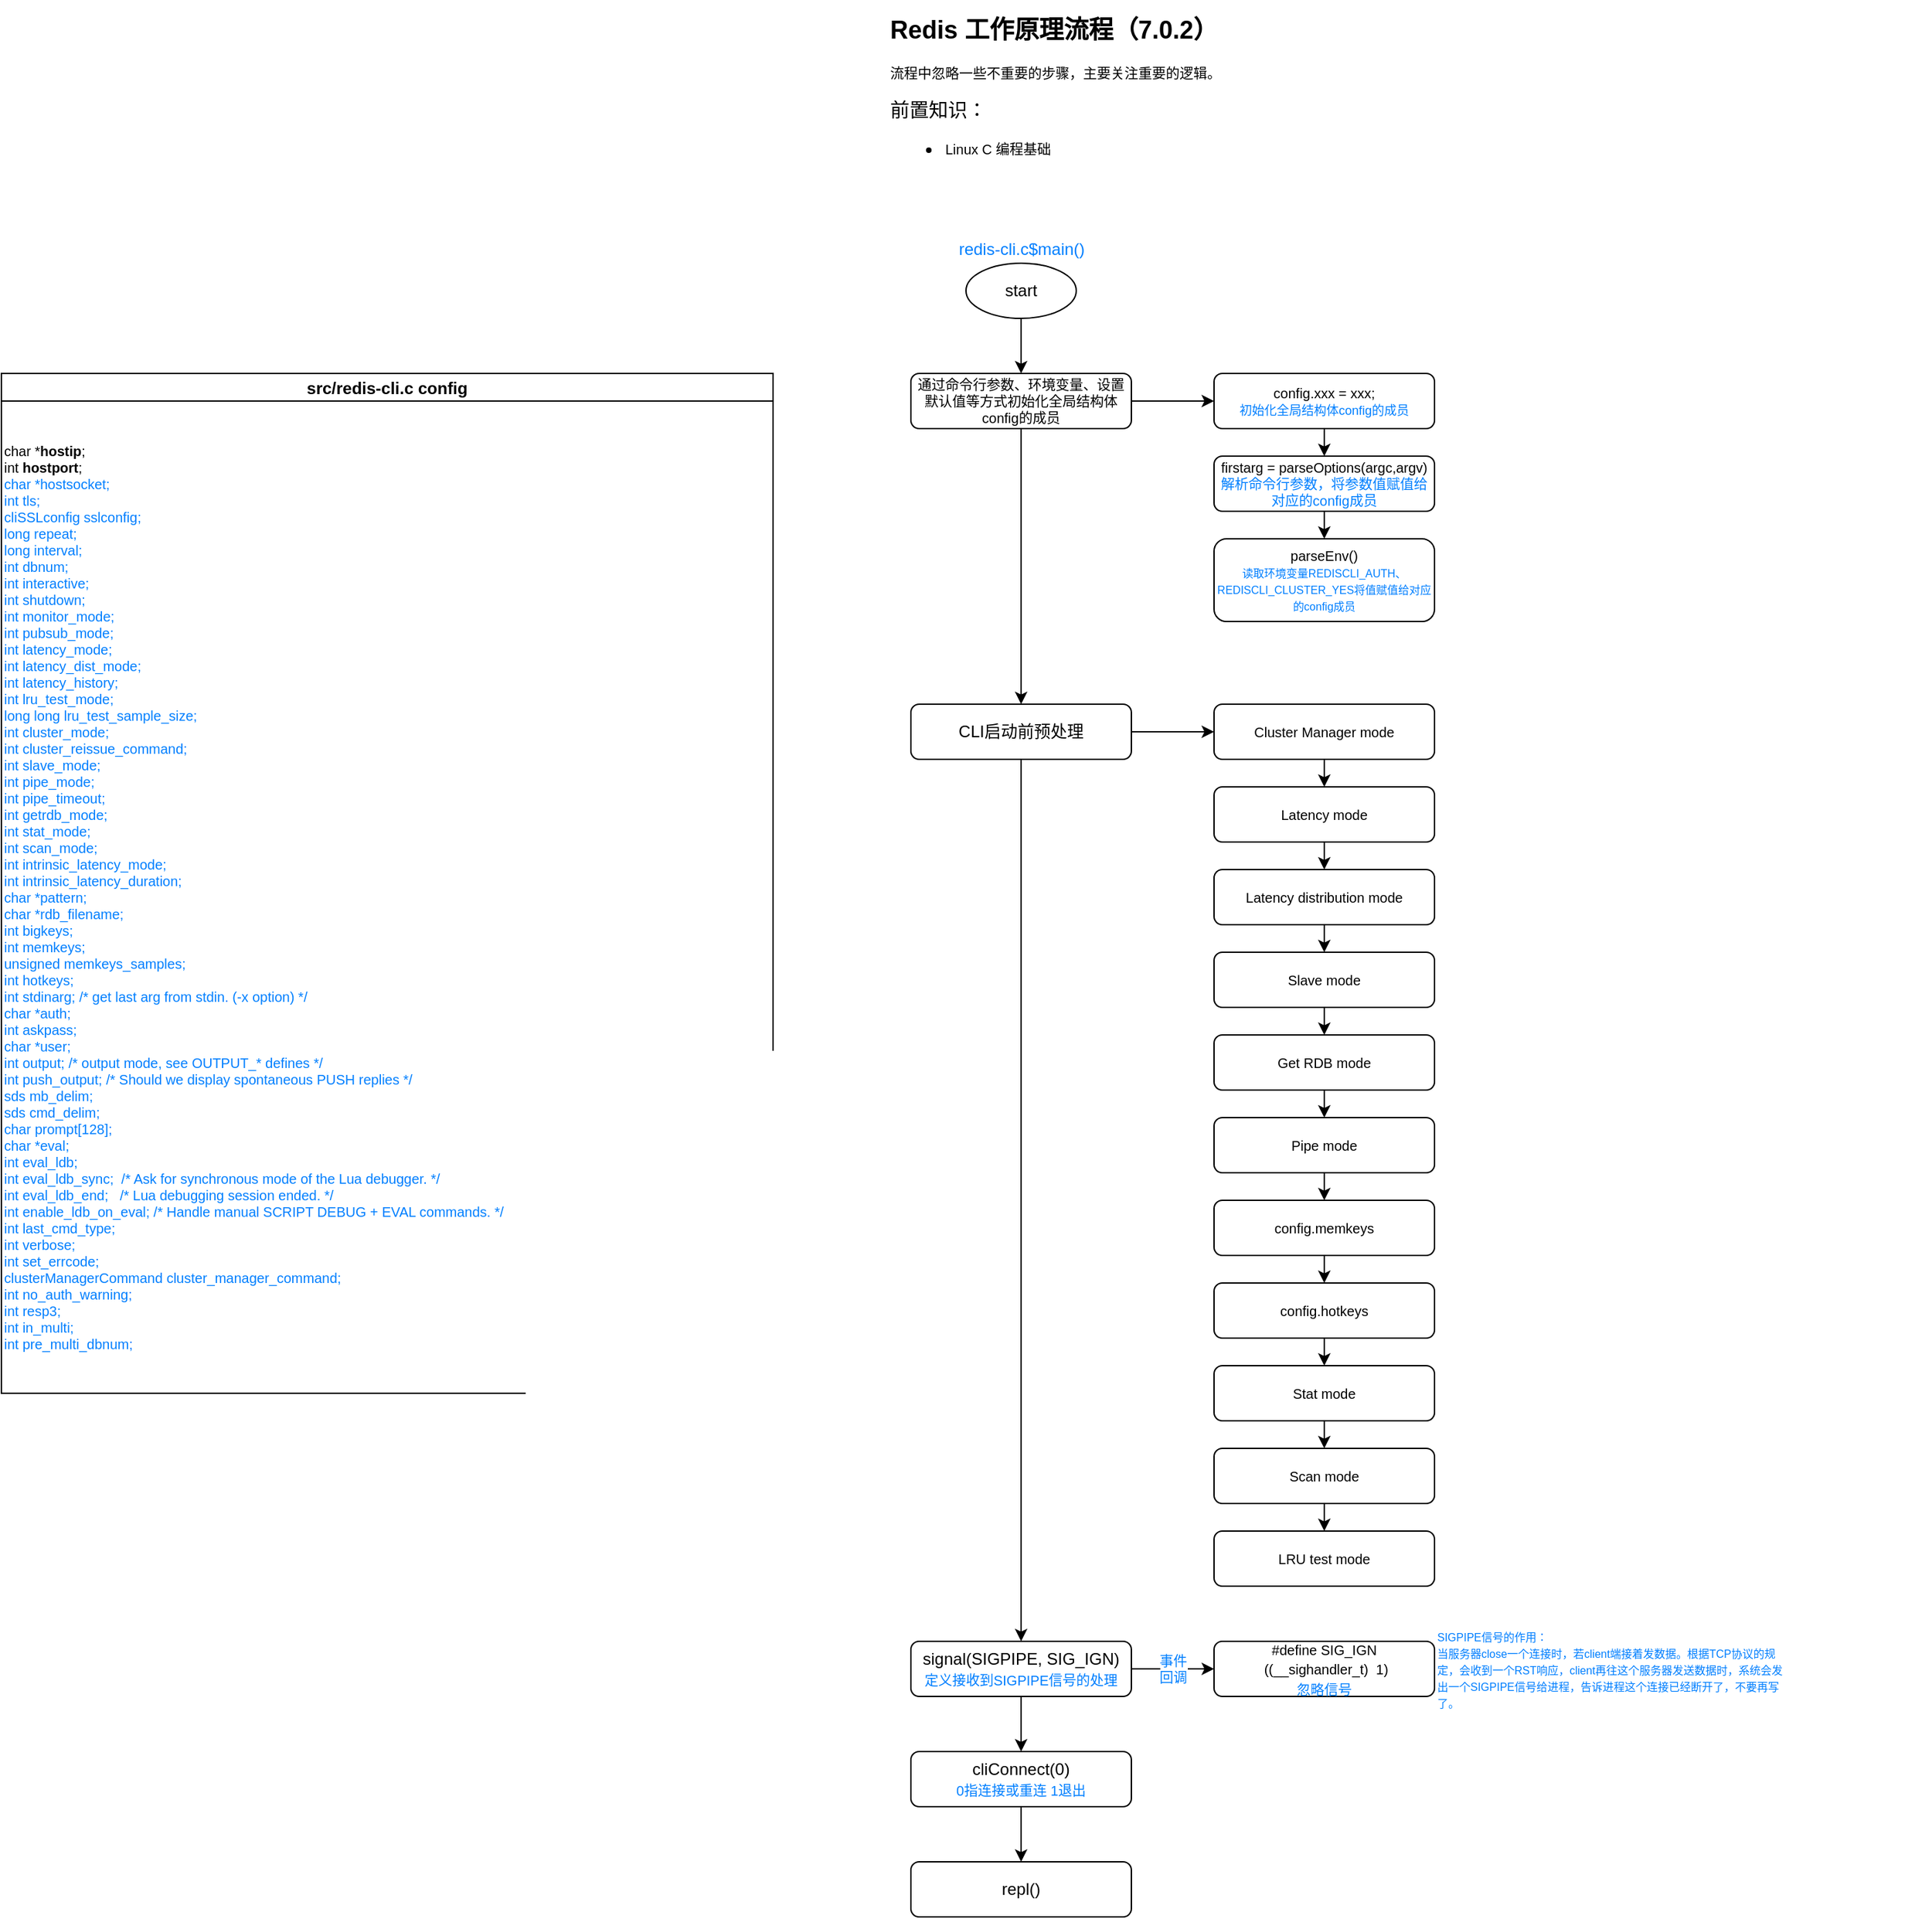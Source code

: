 <mxfile version="16.1.2" type="device"><diagram id="tLHoaD5JjfJZB9Y9MGtr" name="第 1 页"><mxGraphModel dx="1925" dy="689" grid="1" gridSize="10" guides="1" tooltips="1" connect="1" arrows="1" fold="1" page="1" pageScale="1" pageWidth="827" pageHeight="1169" math="0" shadow="0"><root><mxCell id="0"/><mxCell id="1" parent="0"/><mxCell id="h2xVOpv2UwFSZ0rIkVq2-1" value="&lt;h1 style=&quot;font-size: 18px&quot;&gt;&lt;font style=&quot;font-size: 18px&quot;&gt;Redis 工作原理流程（7.0.2）&lt;/font&gt;&lt;/h1&gt;&lt;div&gt;&lt;font style=&quot;font-size: 10px&quot;&gt;流程中忽略一些不重要的步骤，主要关注重要的逻辑。&lt;/font&gt;&lt;/div&gt;&lt;p&gt;&lt;font style=&quot;font-size: 14px&quot;&gt;前置知识：&lt;/font&gt;&lt;/p&gt;&lt;ul&gt;&lt;li&gt;&lt;font style=&quot;font-size: 10px&quot;&gt;Linux C 编程基础&lt;/font&gt;&lt;/li&gt;&lt;/ul&gt;&lt;p&gt;&lt;/p&gt;" style="text;html=1;strokeColor=none;fillColor=none;spacing=5;spacingTop=-20;whiteSpace=wrap;overflow=hidden;rounded=0;" vertex="1" parent="1"><mxGeometry x="40" y="19" width="760" height="161" as="geometry"/></mxCell><mxCell id="h2xVOpv2UwFSZ0rIkVq2-2" value="" style="edgeStyle=orthogonalEdgeStyle;rounded=0;orthogonalLoop=1;jettySize=auto;html=1;curved=1;" edge="1" parent="1" source="h2xVOpv2UwFSZ0rIkVq2-3" target="h2xVOpv2UwFSZ0rIkVq2-4"><mxGeometry relative="1" as="geometry"/></mxCell><mxCell id="h2xVOpv2UwFSZ0rIkVq2-3" value="start" style="ellipse;whiteSpace=wrap;html=1;" vertex="1" parent="1"><mxGeometry x="100" y="200" width="80" height="40" as="geometry"/></mxCell><mxCell id="h2xVOpv2UwFSZ0rIkVq2-17" style="edgeStyle=orthogonalEdgeStyle;curved=1;rounded=0;orthogonalLoop=1;jettySize=auto;html=1;exitX=1;exitY=0.5;exitDx=0;exitDy=0;entryX=0;entryY=0.5;entryDx=0;entryDy=0;fontSize=8;fontColor=#007FFF;" edge="1" parent="1" source="h2xVOpv2UwFSZ0rIkVq2-4" target="h2xVOpv2UwFSZ0rIkVq2-13"><mxGeometry relative="1" as="geometry"/></mxCell><mxCell id="h2xVOpv2UwFSZ0rIkVq2-19" value="" style="edgeStyle=orthogonalEdgeStyle;curved=1;rounded=0;orthogonalLoop=1;jettySize=auto;html=1;fontSize=10;fontColor=#000000;" edge="1" parent="1" source="h2xVOpv2UwFSZ0rIkVq2-4" target="h2xVOpv2UwFSZ0rIkVq2-18"><mxGeometry relative="1" as="geometry"/></mxCell><mxCell id="h2xVOpv2UwFSZ0rIkVq2-4" value="&lt;font style=&quot;font-size: 10px&quot;&gt;通过命令行参数、环境变量、设置默认值等方式&lt;font style=&quot;font-size: 10px&quot;&gt;初始化全局结构体config的成员&lt;/font&gt;&lt;/font&gt;" style="rounded=1;whiteSpace=wrap;html=1;fontSize=10;" vertex="1" parent="1"><mxGeometry x="60" y="280" width="160" height="40" as="geometry"/></mxCell><mxCell id="h2xVOpv2UwFSZ0rIkVq2-5" value="&lt;font color=&quot;#007fff&quot;&gt;redis-cli.c$main()&lt;/font&gt;" style="text;html=1;align=center;verticalAlign=middle;resizable=0;points=[];autosize=1;strokeColor=none;fillColor=none;" vertex="1" parent="1"><mxGeometry x="85" y="180" width="110" height="20" as="geometry"/></mxCell><mxCell id="h2xVOpv2UwFSZ0rIkVq2-6" value="src/redis-cli.c config" style="swimlane;startSize=20;" vertex="1" parent="1"><mxGeometry x="-600" y="280" width="560" height="740" as="geometry"/></mxCell><mxCell id="h2xVOpv2UwFSZ0rIkVq2-7" value="&lt;div&gt;char *&lt;b&gt;hostip&lt;/b&gt;;&lt;/div&gt;&lt;div&gt;int &lt;b&gt;hostport&lt;/b&gt;;&lt;/div&gt;&lt;div&gt;&lt;font color=&quot;#007fff&quot;&gt;char *hostsocket;&lt;/font&gt;&lt;/div&gt;&lt;div&gt;&lt;font color=&quot;#007fff&quot;&gt;int tls;&lt;/font&gt;&lt;/div&gt;&lt;div&gt;&lt;font color=&quot;#007fff&quot;&gt;cliSSLconfig sslconfig;&lt;/font&gt;&lt;/div&gt;&lt;div&gt;&lt;font color=&quot;#007fff&quot;&gt;long repeat;&lt;/font&gt;&lt;/div&gt;&lt;div&gt;&lt;font color=&quot;#007fff&quot;&gt;long interval;&lt;/font&gt;&lt;/div&gt;&lt;div&gt;&lt;font color=&quot;#007fff&quot;&gt;int dbnum;&lt;/font&gt;&lt;/div&gt;&lt;div&gt;&lt;font color=&quot;#007fff&quot;&gt;int interactive;&lt;/font&gt;&lt;/div&gt;&lt;div&gt;&lt;font color=&quot;#007fff&quot;&gt;int shutdown;&lt;/font&gt;&lt;/div&gt;&lt;div&gt;&lt;font color=&quot;#007fff&quot;&gt;int monitor_mode;&lt;/font&gt;&lt;/div&gt;&lt;div&gt;&lt;font color=&quot;#007fff&quot;&gt;int pubsub_mode;&lt;/font&gt;&lt;/div&gt;&lt;div&gt;&lt;font color=&quot;#007fff&quot;&gt;int latency_mode;&lt;/font&gt;&lt;/div&gt;&lt;div&gt;&lt;font color=&quot;#007fff&quot;&gt;int latency_dist_mode;&lt;/font&gt;&lt;/div&gt;&lt;div&gt;&lt;font color=&quot;#007fff&quot;&gt;int latency_history;&lt;/font&gt;&lt;/div&gt;&lt;div&gt;&lt;font color=&quot;#007fff&quot;&gt;int lru_test_mode;&lt;/font&gt;&lt;/div&gt;&lt;div&gt;&lt;font color=&quot;#007fff&quot;&gt;long long lru_test_sample_size;&lt;/font&gt;&lt;/div&gt;&lt;div&gt;&lt;font color=&quot;#007fff&quot;&gt;int cluster_mode;&lt;/font&gt;&lt;/div&gt;&lt;div&gt;&lt;font color=&quot;#007fff&quot;&gt;int cluster_reissue_command;&lt;/font&gt;&lt;/div&gt;&lt;div&gt;&lt;font color=&quot;#007fff&quot;&gt;int slave_mode;&lt;/font&gt;&lt;/div&gt;&lt;div&gt;&lt;font color=&quot;#007fff&quot;&gt;int pipe_mode;&lt;/font&gt;&lt;/div&gt;&lt;div&gt;&lt;font color=&quot;#007fff&quot;&gt;int pipe_timeout;&lt;/font&gt;&lt;/div&gt;&lt;div&gt;&lt;font color=&quot;#007fff&quot;&gt;int getrdb_mode;&lt;/font&gt;&lt;/div&gt;&lt;div&gt;&lt;font color=&quot;#007fff&quot;&gt;int stat_mode;&lt;/font&gt;&lt;/div&gt;&lt;div&gt;&lt;font color=&quot;#007fff&quot;&gt;int scan_mode;&lt;/font&gt;&lt;/div&gt;&lt;div&gt;&lt;font color=&quot;#007fff&quot;&gt;int intrinsic_latency_mode;&lt;/font&gt;&lt;/div&gt;&lt;div&gt;&lt;font color=&quot;#007fff&quot;&gt;int intrinsic_latency_duration;&lt;/font&gt;&lt;/div&gt;&lt;div&gt;&lt;font color=&quot;#007fff&quot;&gt;char *pattern;&lt;/font&gt;&lt;/div&gt;&lt;div&gt;&lt;font color=&quot;#007fff&quot;&gt;char *rdb_filename;&lt;/font&gt;&lt;/div&gt;&lt;div&gt;&lt;font color=&quot;#007fff&quot;&gt;int bigkeys;&lt;/font&gt;&lt;/div&gt;&lt;div&gt;&lt;font color=&quot;#007fff&quot;&gt;int memkeys;&lt;/font&gt;&lt;/div&gt;&lt;div&gt;&lt;font color=&quot;#007fff&quot;&gt;unsigned memkeys_samples;&lt;/font&gt;&lt;/div&gt;&lt;div&gt;&lt;font color=&quot;#007fff&quot;&gt;int hotkeys;&lt;/font&gt;&lt;/div&gt;&lt;div&gt;&lt;font color=&quot;#007fff&quot;&gt;int stdinarg; /* get last arg from stdin. (-x option) */&lt;/font&gt;&lt;/div&gt;&lt;div&gt;&lt;font color=&quot;#007fff&quot;&gt;char *auth;&lt;/font&gt;&lt;/div&gt;&lt;div&gt;&lt;font color=&quot;#007fff&quot;&gt;int askpass;&lt;/font&gt;&lt;/div&gt;&lt;div&gt;&lt;font color=&quot;#007fff&quot;&gt;char *user;&lt;/font&gt;&lt;/div&gt;&lt;div&gt;&lt;font color=&quot;#007fff&quot;&gt;int output; /* output mode, see OUTPUT_* defines */&lt;/font&gt;&lt;/div&gt;&lt;div&gt;&lt;font color=&quot;#007fff&quot;&gt;int push_output; /* Should we display spontaneous PUSH replies */&lt;/font&gt;&lt;/div&gt;&lt;div&gt;&lt;font color=&quot;#007fff&quot;&gt;sds mb_delim;&lt;/font&gt;&lt;/div&gt;&lt;div&gt;&lt;font color=&quot;#007fff&quot;&gt;sds cmd_delim;&lt;/font&gt;&lt;/div&gt;&lt;div&gt;&lt;font color=&quot;#007fff&quot;&gt;char prompt[128];&lt;/font&gt;&lt;/div&gt;&lt;div&gt;&lt;font color=&quot;#007fff&quot;&gt;char *eval;&lt;/font&gt;&lt;/div&gt;&lt;div&gt;&lt;font color=&quot;#007fff&quot;&gt;int eval_ldb;&lt;/font&gt;&lt;/div&gt;&lt;div&gt;&lt;font color=&quot;#007fff&quot;&gt;int eval_ldb_sync;&amp;nbsp; /* Ask for synchronous mode of the Lua debugger. */&lt;/font&gt;&lt;/div&gt;&lt;div&gt;&lt;font color=&quot;#007fff&quot;&gt;int eval_ldb_end;&amp;nbsp; &amp;nbsp;/* Lua debugging session ended. */&lt;/font&gt;&lt;/div&gt;&lt;div&gt;&lt;font color=&quot;#007fff&quot;&gt;int enable_ldb_on_eval; /* Handle manual SCRIPT DEBUG + EVAL commands. */&lt;/font&gt;&lt;/div&gt;&lt;div&gt;&lt;font color=&quot;#007fff&quot;&gt;int last_cmd_type;&lt;/font&gt;&lt;/div&gt;&lt;div&gt;&lt;font color=&quot;#007fff&quot;&gt;int verbose;&lt;/font&gt;&lt;/div&gt;&lt;div&gt;&lt;font color=&quot;#007fff&quot;&gt;int set_errcode;&lt;/font&gt;&lt;/div&gt;&lt;div&gt;&lt;font color=&quot;#007fff&quot;&gt;clusterManagerCommand cluster_manager_command;&lt;/font&gt;&lt;/div&gt;&lt;div&gt;&lt;font color=&quot;#007fff&quot;&gt;int no_auth_warning;&lt;/font&gt;&lt;/div&gt;&lt;div&gt;&lt;font color=&quot;#007fff&quot;&gt;int resp3;&lt;/font&gt;&lt;/div&gt;&lt;div&gt;&lt;font color=&quot;#007fff&quot;&gt;int in_multi;&lt;/font&gt;&lt;/div&gt;&lt;div&gt;&lt;font color=&quot;#007fff&quot;&gt;int pre_multi_dbnum;&lt;/font&gt;&lt;/div&gt;" style="text;html=1;strokeColor=none;fillColor=none;align=left;verticalAlign=middle;whiteSpace=wrap;rounded=0;fontSize=10;" vertex="1" parent="h2xVOpv2UwFSZ0rIkVq2-6"><mxGeometry y="20" width="560" height="720" as="geometry"/></mxCell><mxCell id="h2xVOpv2UwFSZ0rIkVq2-12" value="" style="edgeStyle=orthogonalEdgeStyle;rounded=0;orthogonalLoop=1;jettySize=auto;html=1;fontSize=9;fontColor=#000000;curved=1;" edge="1" parent="1" source="h2xVOpv2UwFSZ0rIkVq2-13" target="h2xVOpv2UwFSZ0rIkVq2-15"><mxGeometry relative="1" as="geometry"/></mxCell><mxCell id="h2xVOpv2UwFSZ0rIkVq2-13" value="config.xxx = xxx;&lt;br&gt;&lt;font color=&quot;#007fff&quot; style=&quot;font-size: 9px&quot;&gt;初始化全局结构体config的成员&lt;/font&gt;" style="rounded=1;whiteSpace=wrap;html=1;fontSize=10;" vertex="1" parent="1"><mxGeometry x="280" y="280" width="160" height="40" as="geometry"/></mxCell><mxCell id="h2xVOpv2UwFSZ0rIkVq2-14" value="" style="edgeStyle=orthogonalEdgeStyle;curved=1;rounded=0;orthogonalLoop=1;jettySize=auto;html=1;fontSize=9;fontColor=#007FFF;" edge="1" parent="1" source="h2xVOpv2UwFSZ0rIkVq2-15" target="h2xVOpv2UwFSZ0rIkVq2-16"><mxGeometry relative="1" as="geometry"/></mxCell><mxCell id="h2xVOpv2UwFSZ0rIkVq2-15" value="firstarg = parseOptions(argc,argv)&lt;br&gt;&lt;font color=&quot;#007fff&quot;&gt;解析命令行参数，将参数值赋值给对应的config成员&lt;/font&gt;" style="rounded=1;whiteSpace=wrap;html=1;fontSize=10;" vertex="1" parent="1"><mxGeometry x="280" y="340" width="160" height="40" as="geometry"/></mxCell><mxCell id="h2xVOpv2UwFSZ0rIkVq2-16" value="parseEnv()&lt;br&gt;&lt;font color=&quot;#007fff&quot; style=&quot;font-size: 8px&quot;&gt;读取环境变量REDISCLI_AUTH、REDISCLI_CLUSTER_YES&lt;/font&gt;&lt;font color=&quot;#007fff&quot;&gt;&lt;span style=&quot;font-size: 8px&quot;&gt;将值赋值给对应的config成员&lt;/span&gt;&lt;/font&gt;" style="rounded=1;whiteSpace=wrap;html=1;fontSize=10;" vertex="1" parent="1"><mxGeometry x="280" y="400" width="160" height="60" as="geometry"/></mxCell><mxCell id="h2xVOpv2UwFSZ0rIkVq2-21" value="" style="edgeStyle=orthogonalEdgeStyle;curved=1;rounded=0;orthogonalLoop=1;jettySize=auto;html=1;fontSize=10;fontColor=#000000;" edge="1" parent="1" source="h2xVOpv2UwFSZ0rIkVq2-18" target="h2xVOpv2UwFSZ0rIkVq2-20"><mxGeometry relative="1" as="geometry"/></mxCell><mxCell id="h2xVOpv2UwFSZ0rIkVq2-33" value="" style="edgeStyle=orthogonalEdgeStyle;curved=1;rounded=0;orthogonalLoop=1;jettySize=auto;html=1;fontSize=10;fontColor=#000000;" edge="1" parent="1" source="h2xVOpv2UwFSZ0rIkVq2-18" target="h2xVOpv2UwFSZ0rIkVq2-32"><mxGeometry relative="1" as="geometry"/></mxCell><mxCell id="h2xVOpv2UwFSZ0rIkVq2-18" value="CLI启动前预处理" style="rounded=1;whiteSpace=wrap;html=1;fontSize=12;" vertex="1" parent="1"><mxGeometry x="60" y="520" width="160" height="40" as="geometry"/></mxCell><mxCell id="h2xVOpv2UwFSZ0rIkVq2-23" value="" style="edgeStyle=orthogonalEdgeStyle;curved=1;rounded=0;orthogonalLoop=1;jettySize=auto;html=1;fontSize=10;fontColor=#000000;" edge="1" parent="1" source="h2xVOpv2UwFSZ0rIkVq2-20" target="h2xVOpv2UwFSZ0rIkVq2-22"><mxGeometry relative="1" as="geometry"/></mxCell><mxCell id="h2xVOpv2UwFSZ0rIkVq2-20" value="Cluster Manager mode" style="rounded=1;whiteSpace=wrap;html=1;fontSize=10;" vertex="1" parent="1"><mxGeometry x="280" y="520" width="160" height="40" as="geometry"/></mxCell><mxCell id="h2xVOpv2UwFSZ0rIkVq2-25" value="" style="edgeStyle=orthogonalEdgeStyle;curved=1;rounded=0;orthogonalLoop=1;jettySize=auto;html=1;fontSize=10;fontColor=#000000;" edge="1" parent="1" source="h2xVOpv2UwFSZ0rIkVq2-22" target="h2xVOpv2UwFSZ0rIkVq2-24"><mxGeometry relative="1" as="geometry"/></mxCell><mxCell id="h2xVOpv2UwFSZ0rIkVq2-22" value="Latency mode" style="rounded=1;whiteSpace=wrap;html=1;fontSize=10;" vertex="1" parent="1"><mxGeometry x="280" y="580" width="160" height="40" as="geometry"/></mxCell><mxCell id="h2xVOpv2UwFSZ0rIkVq2-27" value="" style="edgeStyle=orthogonalEdgeStyle;curved=1;rounded=0;orthogonalLoop=1;jettySize=auto;html=1;fontSize=10;fontColor=#000000;" edge="1" parent="1" source="h2xVOpv2UwFSZ0rIkVq2-24" target="h2xVOpv2UwFSZ0rIkVq2-26"><mxGeometry relative="1" as="geometry"/></mxCell><mxCell id="h2xVOpv2UwFSZ0rIkVq2-24" value="Latency distribution mode" style="rounded=1;whiteSpace=wrap;html=1;fontSize=10;" vertex="1" parent="1"><mxGeometry x="280" y="640" width="160" height="40" as="geometry"/></mxCell><mxCell id="h2xVOpv2UwFSZ0rIkVq2-29" value="" style="edgeStyle=orthogonalEdgeStyle;curved=1;rounded=0;orthogonalLoop=1;jettySize=auto;html=1;fontSize=10;fontColor=#000000;" edge="1" parent="1" source="h2xVOpv2UwFSZ0rIkVq2-26" target="h2xVOpv2UwFSZ0rIkVq2-28"><mxGeometry relative="1" as="geometry"/></mxCell><mxCell id="h2xVOpv2UwFSZ0rIkVq2-26" value="Slave mode" style="rounded=1;whiteSpace=wrap;html=1;fontSize=10;" vertex="1" parent="1"><mxGeometry x="280" y="700" width="160" height="40" as="geometry"/></mxCell><mxCell id="h2xVOpv2UwFSZ0rIkVq2-31" value="" style="edgeStyle=orthogonalEdgeStyle;curved=1;rounded=0;orthogonalLoop=1;jettySize=auto;html=1;fontSize=10;fontColor=#000000;" edge="1" parent="1" source="h2xVOpv2UwFSZ0rIkVq2-28" target="h2xVOpv2UwFSZ0rIkVq2-30"><mxGeometry relative="1" as="geometry"/></mxCell><mxCell id="h2xVOpv2UwFSZ0rIkVq2-28" value="Get RDB mode" style="rounded=1;whiteSpace=wrap;html=1;fontSize=10;" vertex="1" parent="1"><mxGeometry x="280" y="760" width="160" height="40" as="geometry"/></mxCell><mxCell id="h2xVOpv2UwFSZ0rIkVq2-44" style="edgeStyle=orthogonalEdgeStyle;curved=1;rounded=0;orthogonalLoop=1;jettySize=auto;html=1;exitX=0.5;exitY=1;exitDx=0;exitDy=0;fontSize=10;fontColor=#000000;" edge="1" parent="1" source="h2xVOpv2UwFSZ0rIkVq2-30" target="h2xVOpv2UwFSZ0rIkVq2-42"><mxGeometry relative="1" as="geometry"/></mxCell><mxCell id="h2xVOpv2UwFSZ0rIkVq2-30" value="Pipe mode" style="rounded=1;whiteSpace=wrap;html=1;fontSize=10;" vertex="1" parent="1"><mxGeometry x="280" y="820" width="160" height="40" as="geometry"/></mxCell><mxCell id="h2xVOpv2UwFSZ0rIkVq2-35" value="" style="edgeStyle=orthogonalEdgeStyle;curved=1;rounded=0;orthogonalLoop=1;jettySize=auto;html=1;fontSize=10;fontColor=#000000;" edge="1" parent="1" source="h2xVOpv2UwFSZ0rIkVq2-32" target="h2xVOpv2UwFSZ0rIkVq2-34"><mxGeometry relative="1" as="geometry"/></mxCell><mxCell id="h2xVOpv2UwFSZ0rIkVq2-54" value="事件&lt;br&gt;回调" style="edgeStyle=orthogonalEdgeStyle;curved=1;rounded=0;orthogonalLoop=1;jettySize=auto;html=1;fontSize=10;fontColor=#007FFF;" edge="1" parent="1" source="h2xVOpv2UwFSZ0rIkVq2-32" target="h2xVOpv2UwFSZ0rIkVq2-53"><mxGeometry relative="1" as="geometry"/></mxCell><mxCell id="h2xVOpv2UwFSZ0rIkVq2-32" value="signal(SIGPIPE, SIG_IGN)&lt;br&gt;&lt;font color=&quot;#007fff&quot; style=&quot;font-size: 10px&quot;&gt;定义接收到SIGPIPE信号的处理&lt;/font&gt;" style="rounded=1;whiteSpace=wrap;html=1;fontSize=12;" vertex="1" parent="1"><mxGeometry x="60" y="1200" width="160" height="40" as="geometry"/></mxCell><mxCell id="h2xVOpv2UwFSZ0rIkVq2-50" value="" style="edgeStyle=orthogonalEdgeStyle;curved=1;rounded=0;orthogonalLoop=1;jettySize=auto;html=1;fontSize=10;fontColor=#000000;" edge="1" parent="1" source="h2xVOpv2UwFSZ0rIkVq2-34" target="h2xVOpv2UwFSZ0rIkVq2-49"><mxGeometry relative="1" as="geometry"/></mxCell><mxCell id="h2xVOpv2UwFSZ0rIkVq2-34" value="cliConnect(0)&lt;br&gt;&lt;font color=&quot;#007fff&quot; style=&quot;font-size: 10px&quot;&gt;0指连接或重连 1退出&lt;/font&gt;" style="rounded=1;whiteSpace=wrap;html=1;fontSize=12;" vertex="1" parent="1"><mxGeometry x="60" y="1280" width="160" height="40" as="geometry"/></mxCell><mxCell id="h2xVOpv2UwFSZ0rIkVq2-39" value="" style="edgeStyle=orthogonalEdgeStyle;curved=1;rounded=0;orthogonalLoop=1;jettySize=auto;html=1;fontSize=10;fontColor=#000000;" edge="1" parent="1" source="h2xVOpv2UwFSZ0rIkVq2-36" target="h2xVOpv2UwFSZ0rIkVq2-38"><mxGeometry relative="1" as="geometry"/></mxCell><mxCell id="h2xVOpv2UwFSZ0rIkVq2-36" value="Stat mode" style="rounded=1;whiteSpace=wrap;html=1;fontSize=10;" vertex="1" parent="1"><mxGeometry x="280" y="1000" width="160" height="40" as="geometry"/></mxCell><mxCell id="h2xVOpv2UwFSZ0rIkVq2-41" value="" style="edgeStyle=orthogonalEdgeStyle;curved=1;rounded=0;orthogonalLoop=1;jettySize=auto;html=1;fontSize=10;fontColor=#000000;" edge="1" parent="1" source="h2xVOpv2UwFSZ0rIkVq2-38" target="h2xVOpv2UwFSZ0rIkVq2-40"><mxGeometry relative="1" as="geometry"/></mxCell><mxCell id="h2xVOpv2UwFSZ0rIkVq2-38" value="Scan mode" style="rounded=1;whiteSpace=wrap;html=1;fontSize=10;" vertex="1" parent="1"><mxGeometry x="280" y="1060" width="160" height="40" as="geometry"/></mxCell><mxCell id="h2xVOpv2UwFSZ0rIkVq2-40" value="LRU test mode" style="rounded=1;whiteSpace=wrap;html=1;fontSize=10;" vertex="1" parent="1"><mxGeometry x="280" y="1120" width="160" height="40" as="geometry"/></mxCell><mxCell id="h2xVOpv2UwFSZ0rIkVq2-45" style="edgeStyle=orthogonalEdgeStyle;curved=1;rounded=0;orthogonalLoop=1;jettySize=auto;html=1;exitX=0.5;exitY=1;exitDx=0;exitDy=0;fontSize=10;fontColor=#000000;" edge="1" parent="1" source="h2xVOpv2UwFSZ0rIkVq2-42" target="h2xVOpv2UwFSZ0rIkVq2-43"><mxGeometry relative="1" as="geometry"/></mxCell><mxCell id="h2xVOpv2UwFSZ0rIkVq2-42" value="config.memkeys" style="rounded=1;whiteSpace=wrap;html=1;fontSize=10;" vertex="1" parent="1"><mxGeometry x="280" y="880" width="160" height="40" as="geometry"/></mxCell><mxCell id="h2xVOpv2UwFSZ0rIkVq2-46" style="edgeStyle=orthogonalEdgeStyle;curved=1;rounded=0;orthogonalLoop=1;jettySize=auto;html=1;exitX=0.5;exitY=1;exitDx=0;exitDy=0;entryX=0.5;entryY=0;entryDx=0;entryDy=0;fontSize=10;fontColor=#000000;" edge="1" parent="1" source="h2xVOpv2UwFSZ0rIkVq2-43" target="h2xVOpv2UwFSZ0rIkVq2-36"><mxGeometry relative="1" as="geometry"/></mxCell><mxCell id="h2xVOpv2UwFSZ0rIkVq2-43" value="config.hotkeys" style="rounded=1;whiteSpace=wrap;html=1;fontSize=10;" vertex="1" parent="1"><mxGeometry x="280" y="940" width="160" height="40" as="geometry"/></mxCell><mxCell id="h2xVOpv2UwFSZ0rIkVq2-49" value="repl()" style="rounded=1;whiteSpace=wrap;html=1;fontSize=12;" vertex="1" parent="1"><mxGeometry x="60" y="1360" width="160" height="40" as="geometry"/></mxCell><mxCell id="h2xVOpv2UwFSZ0rIkVq2-53" value="&lt;font style=&quot;font-size: 10px&quot;&gt;#define&lt;span&gt;&#9;&lt;/span&gt;SIG_IGN&lt;span&gt;&#9;&lt;br&gt;&lt;/span&gt;&amp;nbsp;((__sighandler_t)&amp;nbsp; 1)&lt;br&gt;&lt;/font&gt;&lt;font color=&quot;#007fff&quot; style=&quot;font-size: 10px&quot;&gt;忽略信号&lt;/font&gt;" style="rounded=1;whiteSpace=wrap;html=1;fontSize=12;" vertex="1" parent="1"><mxGeometry x="280" y="1200" width="160" height="40" as="geometry"/></mxCell><mxCell id="h2xVOpv2UwFSZ0rIkVq2-56" value="&lt;font style=&quot;font-size: 8px&quot;&gt;SIGPIPE信号的作用：&lt;br&gt;当服务器close一个连接时，若client端接着发数据。根据TCP协议的规定，会收到一个RST响应，client再往这个服务器发送数据时，系统会发出一个SIGPIPE信号给进程，告诉进程这个连接已经断开了，不要再写了。&lt;/font&gt;" style="text;html=1;strokeColor=none;fillColor=none;align=left;verticalAlign=middle;whiteSpace=wrap;rounded=0;fontSize=10;fontColor=#007FFF;" vertex="1" parent="1"><mxGeometry x="440" y="1190" width="260" height="60" as="geometry"/></mxCell></root></mxGraphModel></diagram></mxfile>